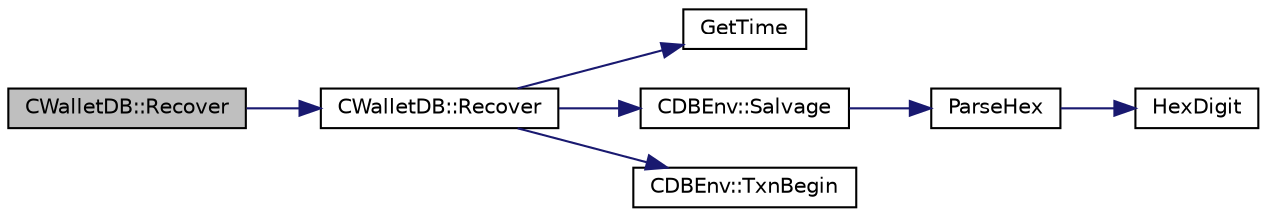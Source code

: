 digraph "CWalletDB::Recover"
{
  edge [fontname="Helvetica",fontsize="10",labelfontname="Helvetica",labelfontsize="10"];
  node [fontname="Helvetica",fontsize="10",shape=record];
  rankdir="LR";
  Node69 [label="CWalletDB::Recover",height=0.2,width=0.4,color="black", fillcolor="grey75", style="filled", fontcolor="black"];
  Node69 -> Node70 [color="midnightblue",fontsize="10",style="solid",fontname="Helvetica"];
  Node70 [label="CWalletDB::Recover",height=0.2,width=0.4,color="black", fillcolor="white", style="filled",URL="$d4/d90/class_c_wallet_d_b.html#a3ebeb12f37d9c66512e2bc2903a6854a"];
  Node70 -> Node71 [color="midnightblue",fontsize="10",style="solid",fontname="Helvetica"];
  Node71 [label="GetTime",height=0.2,width=0.4,color="black", fillcolor="white", style="filled",URL="$df/d2d/util_8cpp.html#a46fac5fba8ba905b5f9acb364f5d8c6f"];
  Node70 -> Node72 [color="midnightblue",fontsize="10",style="solid",fontname="Helvetica"];
  Node72 [label="CDBEnv::Salvage",height=0.2,width=0.4,color="black", fillcolor="white", style="filled",URL="$d5/dd2/class_c_d_b_env.html#a08726637bff0809ab9c7c493383a3914"];
  Node72 -> Node73 [color="midnightblue",fontsize="10",style="solid",fontname="Helvetica"];
  Node73 [label="ParseHex",height=0.2,width=0.4,color="black", fillcolor="white", style="filled",URL="$df/d2d/util_8cpp.html#abea395175fbc4a788ed0f0a41710b8a7"];
  Node73 -> Node74 [color="midnightblue",fontsize="10",style="solid",fontname="Helvetica"];
  Node74 [label="HexDigit",height=0.2,width=0.4,color="black", fillcolor="white", style="filled",URL="$df/d2d/util_8cpp.html#aa59e8a8c5a39cb5041f93bb95dd02119"];
  Node70 -> Node75 [color="midnightblue",fontsize="10",style="solid",fontname="Helvetica"];
  Node75 [label="CDBEnv::TxnBegin",height=0.2,width=0.4,color="black", fillcolor="white", style="filled",URL="$d5/dd2/class_c_d_b_env.html#a5f1daab338b2098ea693efad6edefb9b"];
}
